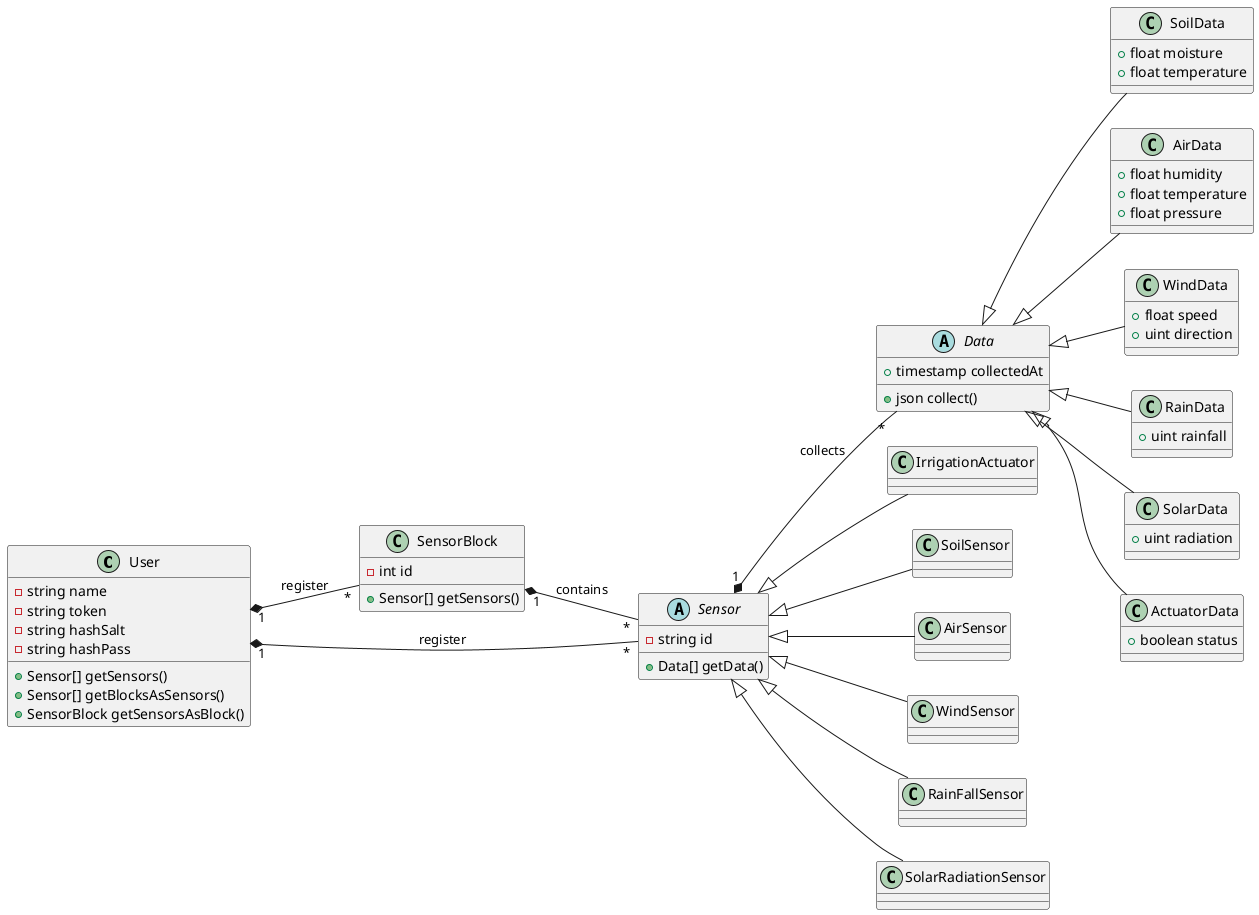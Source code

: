 @startuml apiDados
    left to right direction

class User{
    - string name
    - string token
    - string hashSalt
    - string hashPass
    + Sensor[] getSensors()
    + Sensor[] getBlocksAsSensors()
    + SensorBlock getSensorsAsBlock()
}

class SensorBlock{
    - int id
    + Sensor[] getSensors()
}

abstract class Sensor {
    - string id
    + Data[] getData()
}
abstract class Data {
    + timestamp collectedAt
    + json collect()
}

User "1" *-- "*" Sensor : register
User "1" *-- "*" SensorBlock : register
SensorBlock "1" *-- "*" Sensor : contains
Sensor "1" *-- "*" Data : collects

class IrrigationActuator{
}
class SoilSensor {
}
class AirSensor {
}
class WindSensor {
}
class RainFallSensor {
}
class SolarRadiationSensor {
}

Sensor <|-- AirSensor
Sensor <|-- SoilSensor
Sensor <|-- WindSensor
Sensor <|-- RainFallSensor
Sensor <|-- SolarRadiationSensor
Sensor <|-- IrrigationActuator

class SoilData{
    + float moisture
    + float temperature
}
class AirData{
    + float humidity
    + float temperature
    + float pressure

}
class WindData{
    + float speed
    + uint direction
}
class RainData{
    + uint rainfall
}
class SolarData{
    + uint radiation
}
class ActuatorData{
    + boolean status
}
Data <|-- SoilData
Data <|-- AirData
Data <|-- WindData
Data <|-- RainData
Data <|-- SolarData
Data <|-- ActuatorData
@enduml